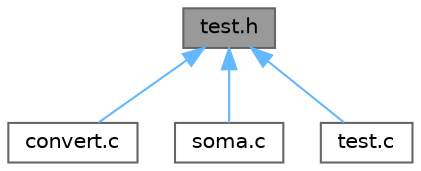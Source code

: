 digraph "test.h"
{
 // LATEX_PDF_SIZE
  bgcolor="transparent";
  edge [fontname=Helvetica,fontsize=10,labelfontname=Helvetica,labelfontsize=10];
  node [fontname=Helvetica,fontsize=10,shape=box,height=0.2,width=0.4];
  Node1 [label="test.h",height=0.2,width=0.4,color="gray40", fillcolor="grey60", style="filled", fontcolor="black",tooltip="Source for various function to check the consistency of the simulation."];
  Node1 -> Node2 [dir="back",color="steelblue1",style="solid"];
  Node2 [label="convert.c",height=0.2,width=0.4,color="grey40", fillcolor="white", style="filled",URL="$convert_8c.html",tooltip="Implementation of CONVERT executable."];
  Node1 -> Node3 [dir="back",color="steelblue1",style="solid"];
  Node3 [label="soma.c",height=0.2,width=0.4,color="grey40", fillcolor="white", style="filled",URL="$soma_8c.html",tooltip="Implementation of the main executable SOMA."];
  Node1 -> Node4 [dir="back",color="steelblue1",style="solid"];
  Node4 [label="test.c",height=0.2,width=0.4,color="grey40", fillcolor="white", style="filled",URL="$test_8c.html",tooltip="Implementation of test.h."];
}
